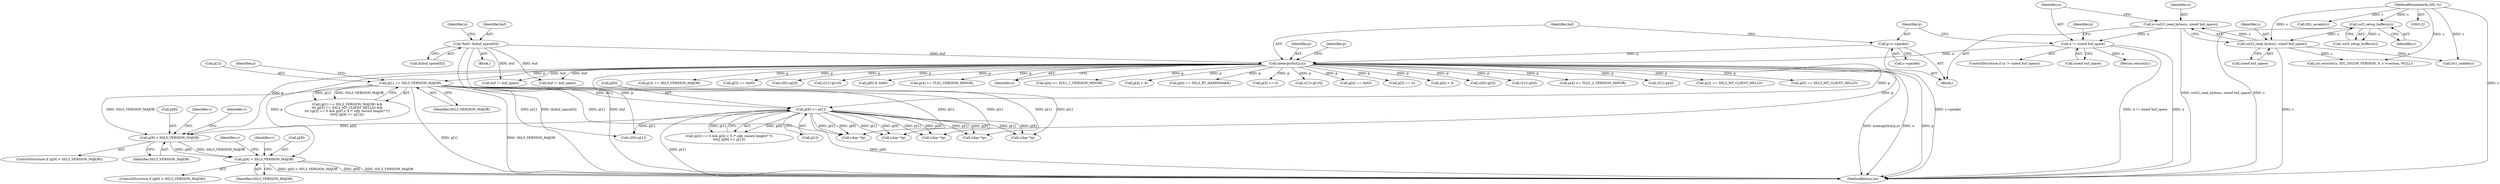 digraph "0_openssl_280b1f1ad12131defcd986676a8fc9717aaa601b@pointer" {
"1000468" [label="(Call,p[9] > SSL3_VERSION_MAJOR)"];
"1000434" [label="(Call,p[9] >= p[1])"];
"1000190" [label="(Call,memcpy(buf,p,n))"];
"1000127" [label="(Call,*buf= &(buf_space[0]))"];
"1000185" [label="(Call,p=s->packet)"];
"1000179" [label="(Call,n != sizeof buf_space)"];
"1000172" [label="(Call,n=ssl23_read_bytes(s, sizeof buf_space))"];
"1000174" [label="(Call,ssl23_read_bytes(s, sizeof buf_space))"];
"1000169" [label="(Call,ssl3_setup_buffers(s))"];
"1000123" [label="(MethodParameterIn,SSL *s)"];
"1000411" [label="(Call,p[1] == SSL3_VERSION_MAJOR)"];
"1000487" [label="(Call,p[9] > SSL3_VERSION_MAJOR)"];
"1000632" [label="(Call,(char *)p)"];
"1000246" [label="(Call,p[3] == SSL3_VERSION_MAJOR)"];
"1000209" [label="(Call,p[3] == 0x00)"];
"1000178" [label="(ControlStructure,if (n != sizeof buf_space))"];
"1000658" [label="(Call,(char *)p)"];
"1000412" [label="(Call,p[1])"];
"1000486" [label="(ControlStructure,if (p[9] > SSL3_VERSION_MAJOR))"];
"1000127" [label="(Call,*buf= &(buf_space[0]))"];
"1000220" [label="(Call,v[0]=p[3])"];
"1000469" [label="(Call,p[9])"];
"1000479" [label="(Call,v[1]=p[10])"];
"1000186" [label="(Identifier,p)"];
"1000690" [label="(Call,tls1_suiteb(s))"];
"1000123" [label="(MethodParameterIn,SSL *s)"];
"1000419" [label="(Identifier,p)"];
"1000196" [label="(Call,p[0] & 0x80)"];
"1000487" [label="(Call,p[9] > SSL3_VERSION_MAJOR)"];
"1000267" [label="(Call,p[4] >= TLS1_VERSION_MINOR)"];
"1000193" [label="(Identifier,n)"];
"1000300" [label="(Call,p[4] >= TLS1_1_VERSION_MINOR)"];
"1000187" [label="(Call,s->packet)"];
"1000456" [label="(Call,p[4] < 6)"];
"1000405" [label="(Call,p[0] == SSL3_RT_HANDSHAKE)"];
"1000742" [label="(Call,buf != buf_space)"];
"1000185" [label="(Call,p=s->packet)"];
"1000422" [label="(Call,(p[3] == 0 && p[4] < 5 /* silly record length? */)\n\t\t\t\t|| (p[9] >= p[1]))"];
"1000494" [label="(Identifier,v)"];
"1000411" [label="(Call,p[1] == SSL3_VERSION_MAJOR)"];
"1000168" [label="(Call,!ssl3_setup_buffers(s))"];
"1000468" [label="(Call,p[9] > SSL3_VERSION_MAJOR)"];
"1000760" [label="(MethodReturn,int)"];
"1000191" [label="(Identifier,buf)"];
"1000641" [label="(Call,(char *)p)"];
"1000451" [label="(Call,p[3] == 0)"];
"1000498" [label="(Call,v[1]=p[10])"];
"1000491" [label="(Identifier,SSL3_VERSION_MAJOR)"];
"1000192" [label="(Identifier,p)"];
"1000650" [label="(Call,(char *)p)"];
"1000179" [label="(Call,n != sizeof buf_space)"];
"1000467" [label="(ControlStructure,if (p[9] > SSL3_VERSION_MAJOR))"];
"1000124" [label="(Block,)"];
"1000475" [label="(Identifier,v)"];
"1000214" [label="(Call,p[4] == 0x02)"];
"1000181" [label="(Call,sizeof buf_space)"];
"1000174" [label="(Call,ssl23_read_bytes(s, sizeof buf_space))"];
"1000170" [label="(Identifier,s)"];
"1000748" [label="(Call,SSL_accept(s))"];
"1000143" [label="(Identifier,n)"];
"1000410" [label="(Call,(p[1] == SSL3_VERSION_MAJOR) &&\n\t\t\t (p[5] == SSL3_MT_CLIENT_HELLO) &&\n\t\t\t ((p[3] == 0 && p[4] < 5 /* silly record length? */)\n\t\t\t\t|| (p[9] >= p[1])))"];
"1000434" [label="(Call,p[9] >= p[1])"];
"1000424" [label="(Call,p[3] == 0)"];
"1000488" [label="(Call,p[9])"];
"1000752" [label="(Call,buf != buf_space)"];
"1000184" [label="(Identifier,n)"];
"1000500" [label="(Identifier,v)"];
"1000429" [label="(Call,p[4] < 5)"];
"1000190" [label="(Call,memcpy(buf,p,n))"];
"1000252" [label="(Call,v[0]=p[3])"];
"1000227" [label="(Call,v[1]=p[4])"];
"1000275" [label="(Call,p[4] >= TLS1_2_VERSION_MINOR)"];
"1000180" [label="(Identifier,n)"];
"1000169" [label="(Call,ssl3_setup_buffers(s))"];
"1000176" [label="(Call,sizeof buf_space)"];
"1000481" [label="(Identifier,v)"];
"1000435" [label="(Call,p[9])"];
"1000198" [label="(Identifier,p)"];
"1000259" [label="(Call,v[1]=p[4])"];
"1000438" [label="(Call,p[1])"];
"1000472" [label="(Identifier,SSL3_VERSION_MAJOR)"];
"1000173" [label="(Identifier,n)"];
"1000712" [label="(Call,ssl_security(s, SSL_SECOP_VERSION, 0, s->version, NULL))"];
"1000172" [label="(Call,n=ssl23_read_bytes(s, sizeof buf_space))"];
"1000673" [label="(Call,(char *)p)"];
"1000201" [label="(Call,p[2] == SSL2_MT_CLIENT_HELLO)"];
"1000417" [label="(Call,p[5] == SSL3_MT_CLIENT_HELLO)"];
"1000129" [label="(Call,&(buf_space[0]))"];
"1000175" [label="(Identifier,s)"];
"1000183" [label="(Return,return(n);)"];
"1000415" [label="(Identifier,SSL3_VERSION_MAJOR)"];
"1000157" [label="(Block,)"];
"1000128" [label="(Identifier,buf)"];
"1000442" [label="(Call,v[0]=p[1])"];
"1000468" -> "1000467"  [label="AST: "];
"1000468" -> "1000472"  [label="CFG: "];
"1000469" -> "1000468"  [label="AST: "];
"1000472" -> "1000468"  [label="AST: "];
"1000475" -> "1000468"  [label="CFG: "];
"1000481" -> "1000468"  [label="CFG: "];
"1000434" -> "1000468"  [label="DDG: p[9]"];
"1000190" -> "1000468"  [label="DDG: p"];
"1000411" -> "1000468"  [label="DDG: SSL3_VERSION_MAJOR"];
"1000468" -> "1000487"  [label="DDG: p[9]"];
"1000468" -> "1000487"  [label="DDG: SSL3_VERSION_MAJOR"];
"1000434" -> "1000422"  [label="AST: "];
"1000434" -> "1000438"  [label="CFG: "];
"1000435" -> "1000434"  [label="AST: "];
"1000438" -> "1000434"  [label="AST: "];
"1000422" -> "1000434"  [label="CFG: "];
"1000434" -> "1000760"  [label="DDG: p[1]"];
"1000434" -> "1000760"  [label="DDG: p[9]"];
"1000434" -> "1000422"  [label="DDG: p[9]"];
"1000434" -> "1000422"  [label="DDG: p[1]"];
"1000190" -> "1000434"  [label="DDG: p"];
"1000411" -> "1000434"  [label="DDG: p[1]"];
"1000434" -> "1000442"  [label="DDG: p[1]"];
"1000434" -> "1000632"  [label="DDG: p[1]"];
"1000434" -> "1000632"  [label="DDG: p[9]"];
"1000434" -> "1000641"  [label="DDG: p[1]"];
"1000434" -> "1000641"  [label="DDG: p[9]"];
"1000434" -> "1000650"  [label="DDG: p[1]"];
"1000434" -> "1000650"  [label="DDG: p[9]"];
"1000434" -> "1000658"  [label="DDG: p[9]"];
"1000434" -> "1000658"  [label="DDG: p[1]"];
"1000434" -> "1000673"  [label="DDG: p[9]"];
"1000434" -> "1000673"  [label="DDG: p[1]"];
"1000190" -> "1000157"  [label="AST: "];
"1000190" -> "1000193"  [label="CFG: "];
"1000191" -> "1000190"  [label="AST: "];
"1000192" -> "1000190"  [label="AST: "];
"1000193" -> "1000190"  [label="AST: "];
"1000198" -> "1000190"  [label="CFG: "];
"1000190" -> "1000760"  [label="DDG: memcpy(buf,p,n)"];
"1000190" -> "1000760"  [label="DDG: n"];
"1000190" -> "1000760"  [label="DDG: p"];
"1000127" -> "1000190"  [label="DDG: buf"];
"1000185" -> "1000190"  [label="DDG: p"];
"1000179" -> "1000190"  [label="DDG: n"];
"1000190" -> "1000196"  [label="DDG: p"];
"1000190" -> "1000201"  [label="DDG: p"];
"1000190" -> "1000209"  [label="DDG: p"];
"1000190" -> "1000214"  [label="DDG: p"];
"1000190" -> "1000220"  [label="DDG: p"];
"1000190" -> "1000227"  [label="DDG: p"];
"1000190" -> "1000246"  [label="DDG: p"];
"1000190" -> "1000252"  [label="DDG: p"];
"1000190" -> "1000259"  [label="DDG: p"];
"1000190" -> "1000267"  [label="DDG: p"];
"1000190" -> "1000275"  [label="DDG: p"];
"1000190" -> "1000300"  [label="DDG: p"];
"1000190" -> "1000405"  [label="DDG: p"];
"1000190" -> "1000411"  [label="DDG: p"];
"1000190" -> "1000417"  [label="DDG: p"];
"1000190" -> "1000424"  [label="DDG: p"];
"1000190" -> "1000429"  [label="DDG: p"];
"1000190" -> "1000442"  [label="DDG: p"];
"1000190" -> "1000451"  [label="DDG: p"];
"1000190" -> "1000456"  [label="DDG: p"];
"1000190" -> "1000479"  [label="DDG: p"];
"1000190" -> "1000487"  [label="DDG: p"];
"1000190" -> "1000498"  [label="DDG: p"];
"1000190" -> "1000632"  [label="DDG: p"];
"1000190" -> "1000742"  [label="DDG: buf"];
"1000190" -> "1000752"  [label="DDG: buf"];
"1000127" -> "1000124"  [label="AST: "];
"1000127" -> "1000129"  [label="CFG: "];
"1000128" -> "1000127"  [label="AST: "];
"1000129" -> "1000127"  [label="AST: "];
"1000143" -> "1000127"  [label="CFG: "];
"1000127" -> "1000760"  [label="DDG: &(buf_space[0])"];
"1000127" -> "1000760"  [label="DDG: buf"];
"1000127" -> "1000742"  [label="DDG: buf"];
"1000127" -> "1000752"  [label="DDG: buf"];
"1000185" -> "1000157"  [label="AST: "];
"1000185" -> "1000187"  [label="CFG: "];
"1000186" -> "1000185"  [label="AST: "];
"1000187" -> "1000185"  [label="AST: "];
"1000191" -> "1000185"  [label="CFG: "];
"1000185" -> "1000760"  [label="DDG: s->packet"];
"1000179" -> "1000178"  [label="AST: "];
"1000179" -> "1000181"  [label="CFG: "];
"1000180" -> "1000179"  [label="AST: "];
"1000181" -> "1000179"  [label="AST: "];
"1000184" -> "1000179"  [label="CFG: "];
"1000186" -> "1000179"  [label="CFG: "];
"1000179" -> "1000760"  [label="DDG: n != sizeof buf_space"];
"1000179" -> "1000760"  [label="DDG: n"];
"1000172" -> "1000179"  [label="DDG: n"];
"1000179" -> "1000183"  [label="DDG: n"];
"1000172" -> "1000157"  [label="AST: "];
"1000172" -> "1000174"  [label="CFG: "];
"1000173" -> "1000172"  [label="AST: "];
"1000174" -> "1000172"  [label="AST: "];
"1000180" -> "1000172"  [label="CFG: "];
"1000172" -> "1000760"  [label="DDG: ssl23_read_bytes(s, sizeof buf_space)"];
"1000174" -> "1000172"  [label="DDG: s"];
"1000174" -> "1000176"  [label="CFG: "];
"1000175" -> "1000174"  [label="AST: "];
"1000176" -> "1000174"  [label="AST: "];
"1000174" -> "1000760"  [label="DDG: s"];
"1000169" -> "1000174"  [label="DDG: s"];
"1000123" -> "1000174"  [label="DDG: s"];
"1000174" -> "1000690"  [label="DDG: s"];
"1000174" -> "1000712"  [label="DDG: s"];
"1000169" -> "1000168"  [label="AST: "];
"1000169" -> "1000170"  [label="CFG: "];
"1000170" -> "1000169"  [label="AST: "];
"1000168" -> "1000169"  [label="CFG: "];
"1000169" -> "1000760"  [label="DDG: s"];
"1000169" -> "1000168"  [label="DDG: s"];
"1000123" -> "1000169"  [label="DDG: s"];
"1000123" -> "1000122"  [label="AST: "];
"1000123" -> "1000760"  [label="DDG: s"];
"1000123" -> "1000690"  [label="DDG: s"];
"1000123" -> "1000712"  [label="DDG: s"];
"1000123" -> "1000748"  [label="DDG: s"];
"1000411" -> "1000410"  [label="AST: "];
"1000411" -> "1000415"  [label="CFG: "];
"1000412" -> "1000411"  [label="AST: "];
"1000415" -> "1000411"  [label="AST: "];
"1000419" -> "1000411"  [label="CFG: "];
"1000410" -> "1000411"  [label="CFG: "];
"1000411" -> "1000760"  [label="DDG: p[1]"];
"1000411" -> "1000760"  [label="DDG: SSL3_VERSION_MAJOR"];
"1000411" -> "1000410"  [label="DDG: p[1]"];
"1000411" -> "1000410"  [label="DDG: SSL3_VERSION_MAJOR"];
"1000411" -> "1000442"  [label="DDG: p[1]"];
"1000411" -> "1000632"  [label="DDG: p[1]"];
"1000411" -> "1000641"  [label="DDG: p[1]"];
"1000411" -> "1000650"  [label="DDG: p[1]"];
"1000411" -> "1000658"  [label="DDG: p[1]"];
"1000411" -> "1000673"  [label="DDG: p[1]"];
"1000487" -> "1000486"  [label="AST: "];
"1000487" -> "1000491"  [label="CFG: "];
"1000488" -> "1000487"  [label="AST: "];
"1000491" -> "1000487"  [label="AST: "];
"1000494" -> "1000487"  [label="CFG: "];
"1000500" -> "1000487"  [label="CFG: "];
"1000487" -> "1000760"  [label="DDG: p[9]"];
"1000487" -> "1000760"  [label="DDG: SSL3_VERSION_MAJOR"];
"1000487" -> "1000760"  [label="DDG: p[9] > SSL3_VERSION_MAJOR"];
}
